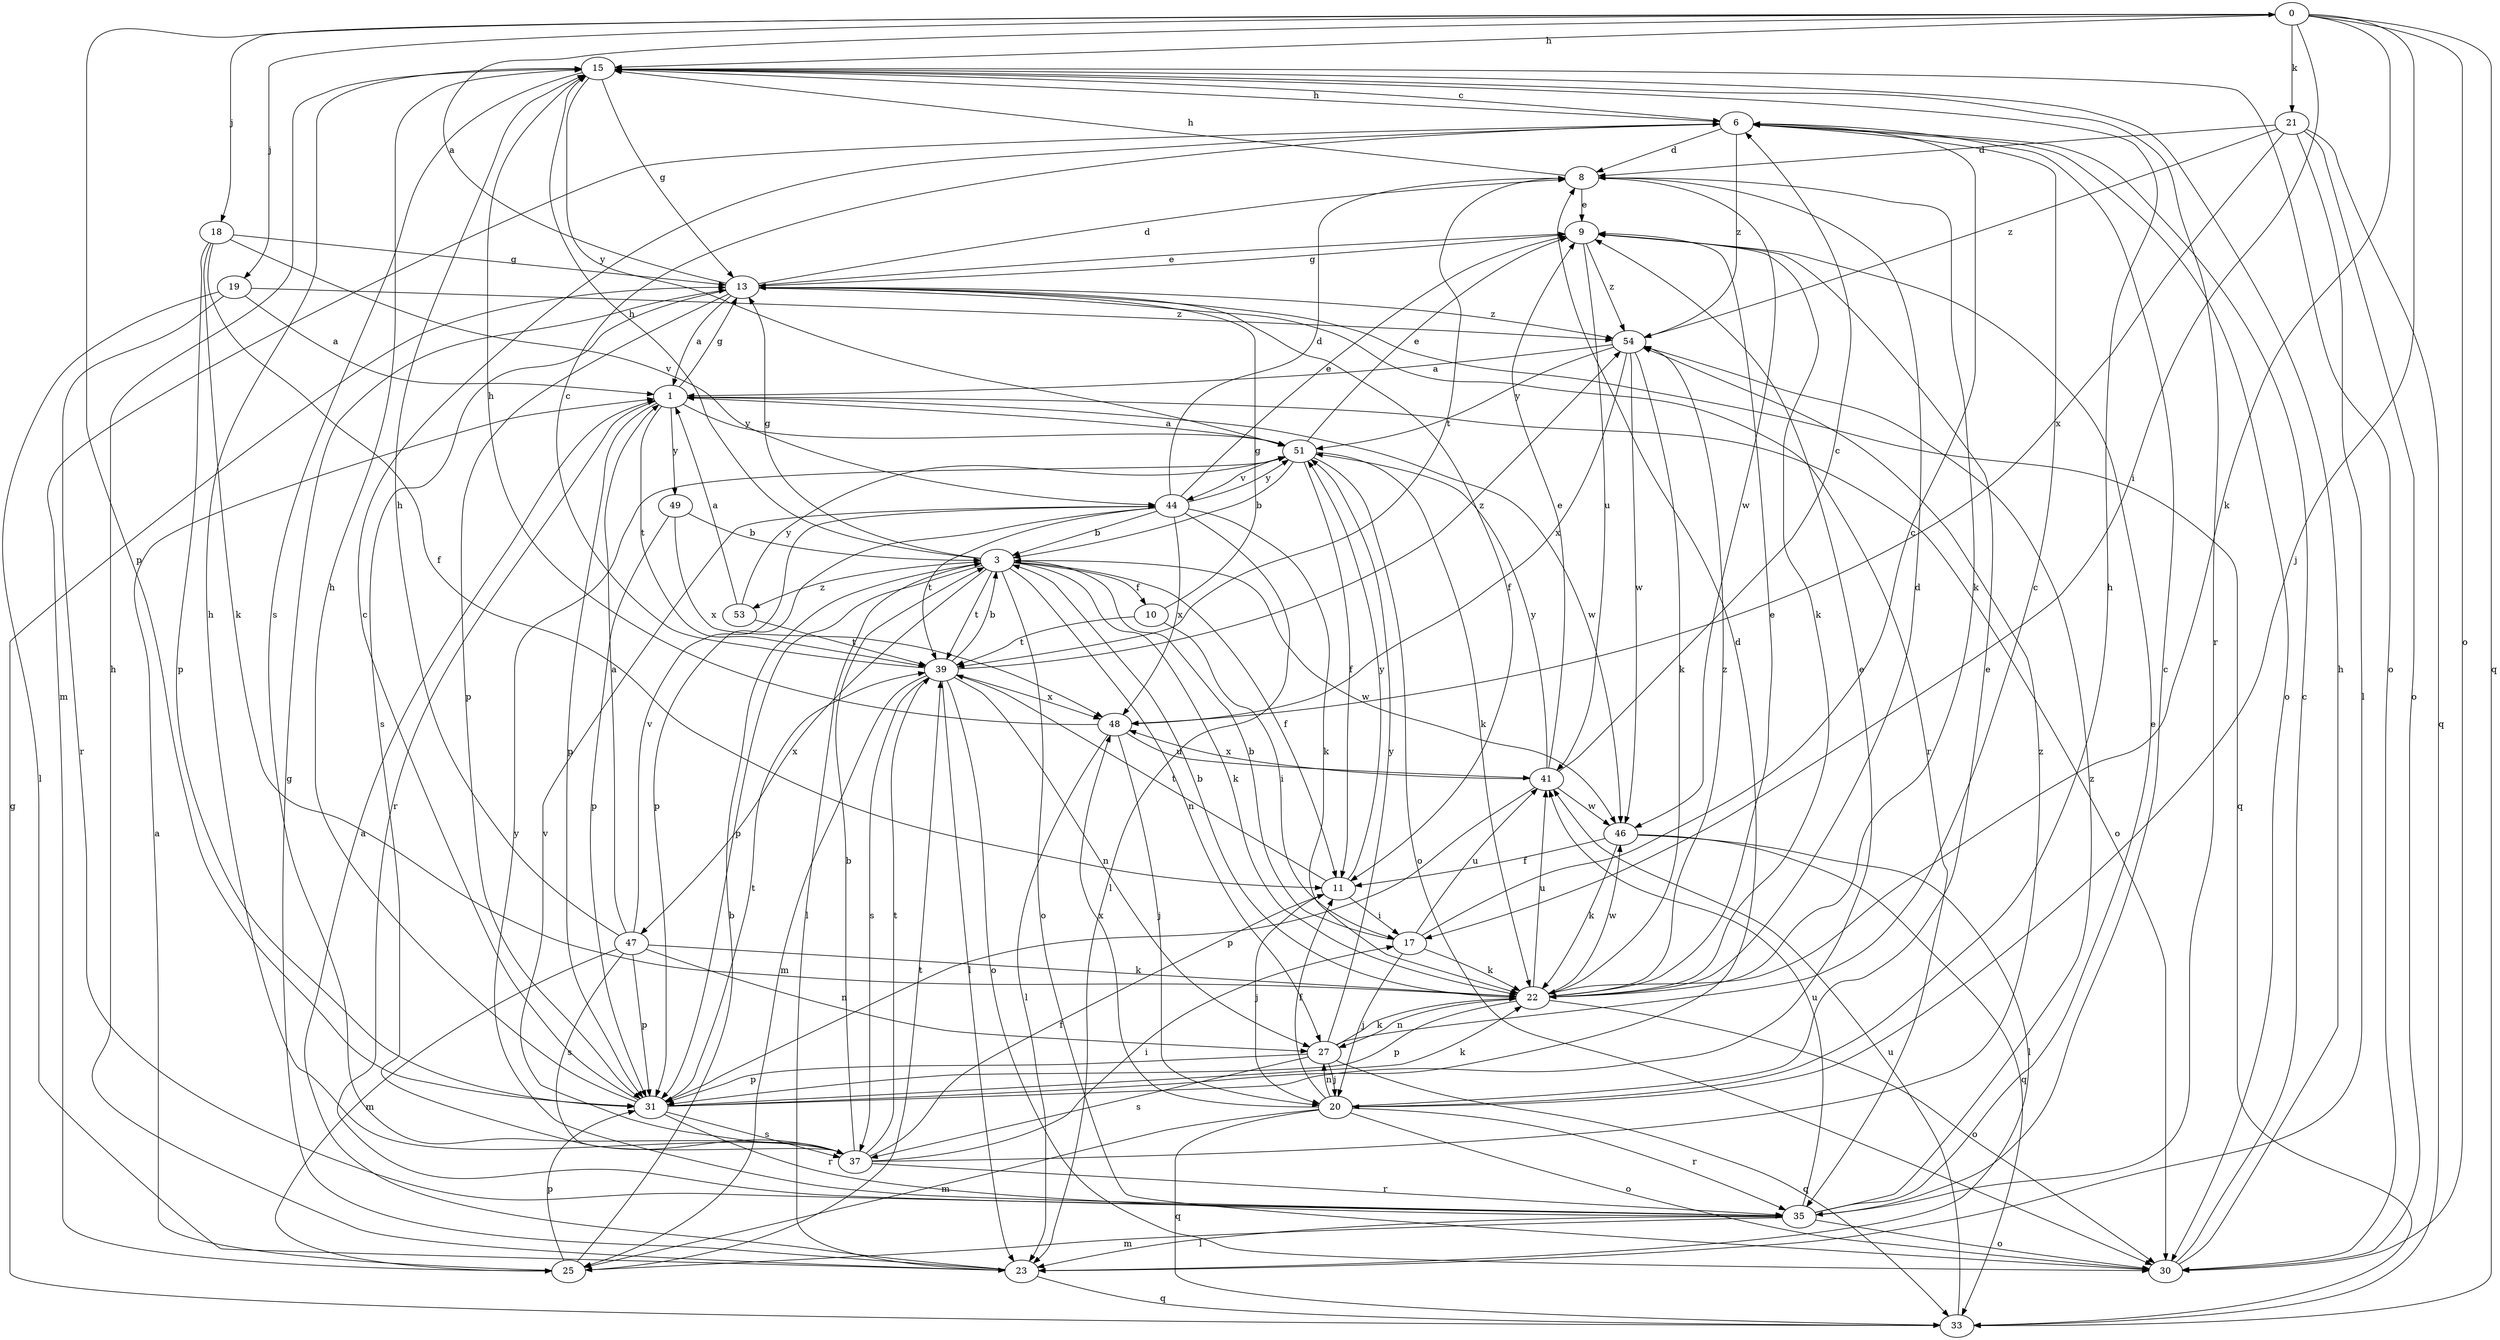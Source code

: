 strict digraph  {
0;
1;
3;
6;
8;
9;
10;
11;
13;
15;
17;
18;
19;
20;
21;
22;
23;
25;
27;
30;
31;
33;
35;
37;
39;
41;
44;
46;
47;
48;
49;
51;
53;
54;
0 -> 15  [label=h];
0 -> 17  [label=i];
0 -> 18  [label=j];
0 -> 19  [label=j];
0 -> 20  [label=j];
0 -> 21  [label=k];
0 -> 22  [label=k];
0 -> 30  [label=o];
0 -> 31  [label=p];
0 -> 33  [label=q];
1 -> 13  [label=g];
1 -> 30  [label=o];
1 -> 31  [label=p];
1 -> 35  [label=r];
1 -> 39  [label=t];
1 -> 46  [label=w];
1 -> 49  [label=y];
1 -> 51  [label=y];
3 -> 10  [label=f];
3 -> 11  [label=f];
3 -> 13  [label=g];
3 -> 15  [label=h];
3 -> 22  [label=k];
3 -> 23  [label=l];
3 -> 27  [label=n];
3 -> 30  [label=o];
3 -> 31  [label=p];
3 -> 39  [label=t];
3 -> 46  [label=w];
3 -> 47  [label=x];
3 -> 53  [label=z];
6 -> 8  [label=d];
6 -> 15  [label=h];
6 -> 25  [label=m];
6 -> 30  [label=o];
6 -> 54  [label=z];
8 -> 9  [label=e];
8 -> 15  [label=h];
8 -> 22  [label=k];
8 -> 39  [label=t];
8 -> 46  [label=w];
9 -> 13  [label=g];
9 -> 22  [label=k];
9 -> 41  [label=u];
9 -> 54  [label=z];
10 -> 13  [label=g];
10 -> 17  [label=i];
10 -> 39  [label=t];
11 -> 17  [label=i];
11 -> 20  [label=j];
11 -> 39  [label=t];
11 -> 51  [label=y];
13 -> 0  [label=a];
13 -> 1  [label=a];
13 -> 8  [label=d];
13 -> 9  [label=e];
13 -> 11  [label=f];
13 -> 31  [label=p];
13 -> 33  [label=q];
13 -> 35  [label=r];
13 -> 37  [label=s];
13 -> 54  [label=z];
15 -> 6  [label=c];
15 -> 13  [label=g];
15 -> 30  [label=o];
15 -> 35  [label=r];
15 -> 37  [label=s];
15 -> 51  [label=y];
17 -> 3  [label=b];
17 -> 6  [label=c];
17 -> 20  [label=j];
17 -> 22  [label=k];
17 -> 41  [label=u];
18 -> 11  [label=f];
18 -> 13  [label=g];
18 -> 22  [label=k];
18 -> 31  [label=p];
18 -> 44  [label=v];
19 -> 1  [label=a];
19 -> 23  [label=l];
19 -> 35  [label=r];
19 -> 54  [label=z];
20 -> 9  [label=e];
20 -> 11  [label=f];
20 -> 15  [label=h];
20 -> 25  [label=m];
20 -> 27  [label=n];
20 -> 30  [label=o];
20 -> 33  [label=q];
20 -> 35  [label=r];
20 -> 48  [label=x];
21 -> 8  [label=d];
21 -> 23  [label=l];
21 -> 30  [label=o];
21 -> 33  [label=q];
21 -> 48  [label=x];
21 -> 54  [label=z];
22 -> 3  [label=b];
22 -> 8  [label=d];
22 -> 9  [label=e];
22 -> 27  [label=n];
22 -> 30  [label=o];
22 -> 31  [label=p];
22 -> 41  [label=u];
22 -> 46  [label=w];
22 -> 54  [label=z];
23 -> 1  [label=a];
23 -> 13  [label=g];
23 -> 15  [label=h];
23 -> 33  [label=q];
25 -> 1  [label=a];
25 -> 3  [label=b];
25 -> 31  [label=p];
25 -> 39  [label=t];
27 -> 6  [label=c];
27 -> 20  [label=j];
27 -> 22  [label=k];
27 -> 31  [label=p];
27 -> 33  [label=q];
27 -> 37  [label=s];
27 -> 51  [label=y];
30 -> 6  [label=c];
30 -> 15  [label=h];
31 -> 6  [label=c];
31 -> 8  [label=d];
31 -> 9  [label=e];
31 -> 15  [label=h];
31 -> 22  [label=k];
31 -> 35  [label=r];
31 -> 37  [label=s];
31 -> 39  [label=t];
33 -> 13  [label=g];
33 -> 41  [label=u];
35 -> 6  [label=c];
35 -> 9  [label=e];
35 -> 23  [label=l];
35 -> 25  [label=m];
35 -> 30  [label=o];
35 -> 41  [label=u];
35 -> 51  [label=y];
35 -> 54  [label=z];
37 -> 3  [label=b];
37 -> 11  [label=f];
37 -> 15  [label=h];
37 -> 17  [label=i];
37 -> 35  [label=r];
37 -> 39  [label=t];
37 -> 44  [label=v];
37 -> 54  [label=z];
39 -> 3  [label=b];
39 -> 6  [label=c];
39 -> 23  [label=l];
39 -> 25  [label=m];
39 -> 27  [label=n];
39 -> 30  [label=o];
39 -> 37  [label=s];
39 -> 48  [label=x];
39 -> 54  [label=z];
41 -> 6  [label=c];
41 -> 9  [label=e];
41 -> 31  [label=p];
41 -> 46  [label=w];
41 -> 48  [label=x];
41 -> 51  [label=y];
44 -> 3  [label=b];
44 -> 8  [label=d];
44 -> 9  [label=e];
44 -> 22  [label=k];
44 -> 23  [label=l];
44 -> 31  [label=p];
44 -> 39  [label=t];
44 -> 48  [label=x];
44 -> 51  [label=y];
46 -> 11  [label=f];
46 -> 22  [label=k];
46 -> 23  [label=l];
46 -> 33  [label=q];
47 -> 1  [label=a];
47 -> 15  [label=h];
47 -> 22  [label=k];
47 -> 25  [label=m];
47 -> 27  [label=n];
47 -> 31  [label=p];
47 -> 37  [label=s];
47 -> 44  [label=v];
48 -> 15  [label=h];
48 -> 20  [label=j];
48 -> 23  [label=l];
48 -> 41  [label=u];
49 -> 3  [label=b];
49 -> 31  [label=p];
49 -> 48  [label=x];
51 -> 1  [label=a];
51 -> 3  [label=b];
51 -> 9  [label=e];
51 -> 11  [label=f];
51 -> 22  [label=k];
51 -> 30  [label=o];
51 -> 44  [label=v];
53 -> 1  [label=a];
53 -> 39  [label=t];
53 -> 51  [label=y];
54 -> 1  [label=a];
54 -> 22  [label=k];
54 -> 46  [label=w];
54 -> 48  [label=x];
54 -> 51  [label=y];
}
